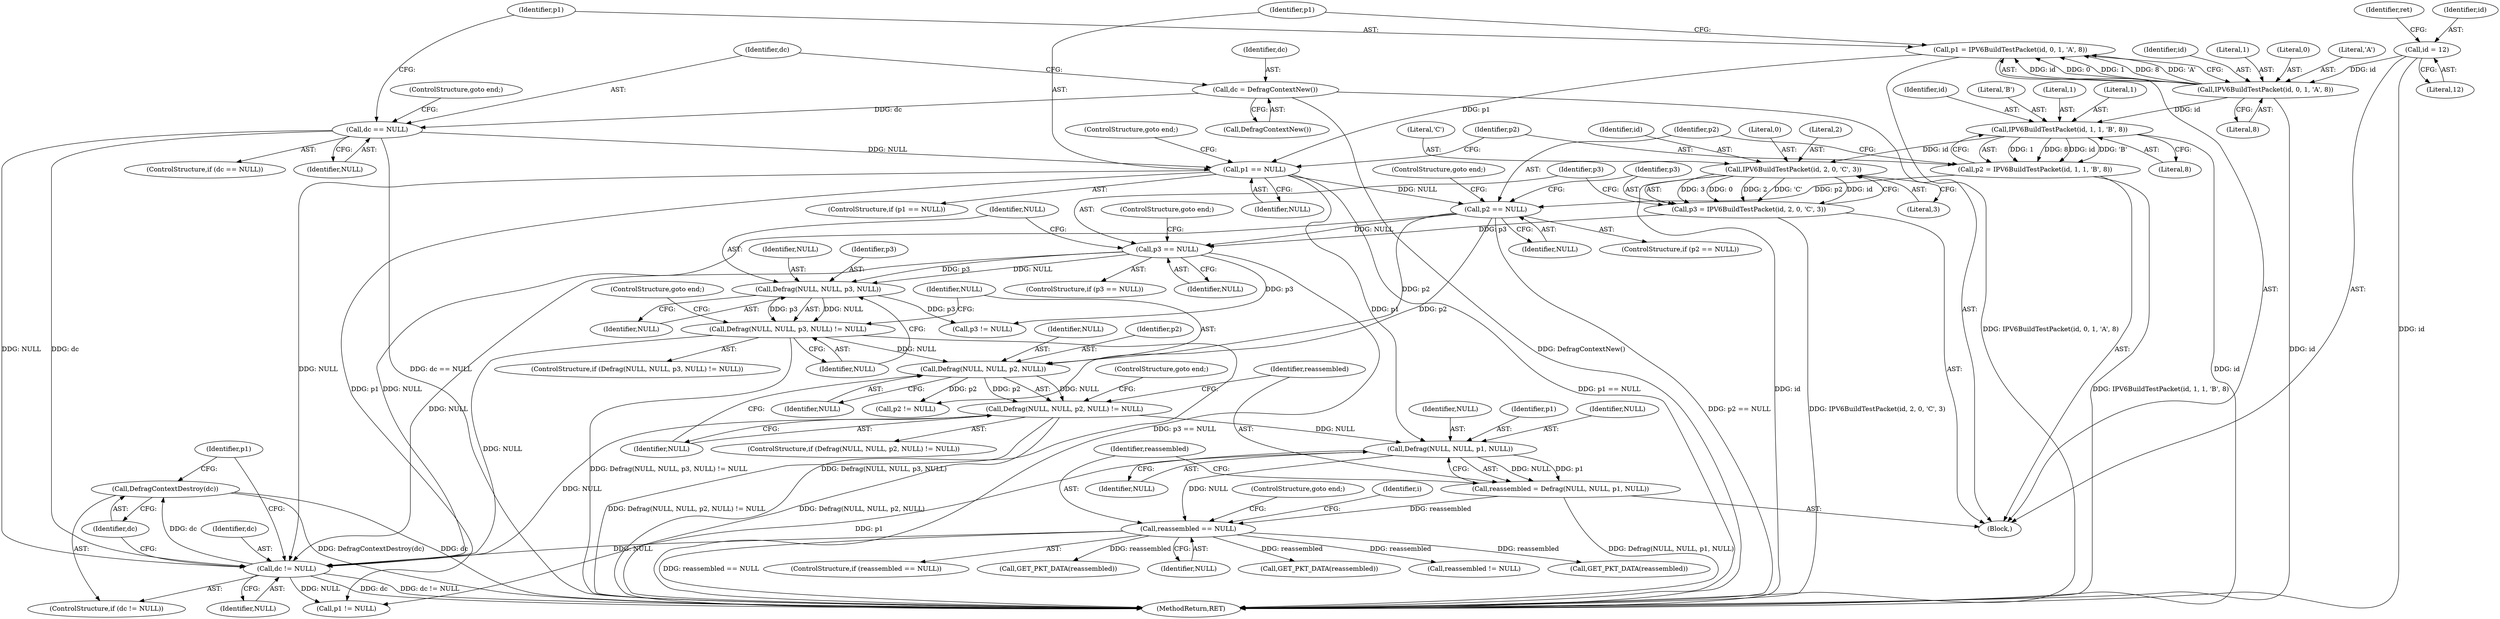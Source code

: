 digraph "1_suricata_4a04f814b15762eb446a5ead4d69d021512df6f8_16@pointer" {
"1000281" [label="(Call,DefragContextDestroy(dc))"];
"1000278" [label="(Call,dc != NULL)"];
"1000140" [label="(Call,dc == NULL)"];
"1000136" [label="(Call,dc = DefragContextNew())"];
"1000166" [label="(Call,p2 == NULL)"];
"1000157" [label="(Call,p2 = IPV6BuildTestPacket(id, 1, 1, 'B', 8))"];
"1000159" [label="(Call,IPV6BuildTestPacket(id, 1, 1, 'B', 8))"];
"1000146" [label="(Call,IPV6BuildTestPacket(id, 0, 1, 'A', 8))"];
"1000127" [label="(Call,id = 12)"];
"1000153" [label="(Call,p1 == NULL)"];
"1000144" [label="(Call,p1 = IPV6BuildTestPacket(id, 0, 1, 'A', 8))"];
"1000184" [label="(Call,Defrag(NULL, NULL, p3, NULL) != NULL)"];
"1000185" [label="(Call,Defrag(NULL, NULL, p3, NULL))"];
"1000179" [label="(Call,p3 == NULL)"];
"1000170" [label="(Call,p3 = IPV6BuildTestPacket(id, 2, 0, 'C', 3))"];
"1000172" [label="(Call,IPV6BuildTestPacket(id, 2, 0, 'C', 3))"];
"1000193" [label="(Call,Defrag(NULL, NULL, p2, NULL) != NULL)"];
"1000194" [label="(Call,Defrag(NULL, NULL, p2, NULL))"];
"1000209" [label="(Call,reassembled == NULL)"];
"1000201" [label="(Call,reassembled = Defrag(NULL, NULL, p1, NULL))"];
"1000203" [label="(Call,Defrag(NULL, NULL, p1, NULL))"];
"1000177" [label="(Literal,3)"];
"1000170" [label="(Call,p3 = IPV6BuildTestPacket(id, 2, 0, 'C', 3))"];
"1000200" [label="(ControlStructure,goto end;)"];
"1000284" [label="(Call,p1 != NULL)"];
"1000152" [label="(ControlStructure,if (p1 == NULL))"];
"1000147" [label="(Identifier,id)"];
"1000207" [label="(Identifier,NULL)"];
"1000133" [label="(Identifier,ret)"];
"1000210" [label="(Identifier,reassembled)"];
"1000171" [label="(Identifier,p3)"];
"1000278" [label="(Call,dc != NULL)"];
"1000178" [label="(ControlStructure,if (p3 == NULL))"];
"1000199" [label="(Identifier,NULL)"];
"1000137" [label="(Identifier,dc)"];
"1000129" [label="(Literal,12)"];
"1000149" [label="(Literal,1)"];
"1000212" [label="(ControlStructure,goto end;)"];
"1000188" [label="(Identifier,p3)"];
"1000157" [label="(Call,p2 = IPV6BuildTestPacket(id, 1, 1, 'B', 8))"];
"1000161" [label="(Literal,1)"];
"1000228" [label="(Call,GET_PKT_DATA(reassembled))"];
"1000127" [label="(Call,id = 12)"];
"1000146" [label="(Call,IPV6BuildTestPacket(id, 0, 1, 'A', 8))"];
"1000176" [label="(Literal,'C')"];
"1000310" [label="(MethodReturn,RET)"];
"1000280" [label="(Identifier,NULL)"];
"1000195" [label="(Identifier,NULL)"];
"1000179" [label="(Call,p3 == NULL)"];
"1000180" [label="(Identifier,p3)"];
"1000144" [label="(Call,p1 = IPV6BuildTestPacket(id, 0, 1, 'A', 8))"];
"1000173" [label="(Identifier,id)"];
"1000128" [label="(Identifier,id)"];
"1000205" [label="(Identifier,NULL)"];
"1000203" [label="(Call,Defrag(NULL, NULL, p1, NULL))"];
"1000190" [label="(Identifier,NULL)"];
"1000138" [label="(Call,DefragContextNew())"];
"1000162" [label="(Literal,1)"];
"1000202" [label="(Identifier,reassembled)"];
"1000143" [label="(ControlStructure,goto end;)"];
"1000302" [label="(Call,reassembled != NULL)"];
"1000285" [label="(Identifier,p1)"];
"1000184" [label="(Call,Defrag(NULL, NULL, p3, NULL) != NULL)"];
"1000175" [label="(Literal,0)"];
"1000277" [label="(ControlStructure,if (dc != NULL))"];
"1000141" [label="(Identifier,dc)"];
"1000172" [label="(Call,IPV6BuildTestPacket(id, 2, 0, 'C', 3))"];
"1000268" [label="(Call,GET_PKT_DATA(reassembled))"];
"1000191" [label="(ControlStructure,goto end;)"];
"1000140" [label="(Call,dc == NULL)"];
"1000139" [label="(ControlStructure,if (dc == NULL))"];
"1000183" [label="(ControlStructure,if (Defrag(NULL, NULL, p3, NULL) != NULL))"];
"1000174" [label="(Literal,2)"];
"1000148" [label="(Literal,0)"];
"1000192" [label="(ControlStructure,if (Defrag(NULL, NULL, p2, NULL) != NULL))"];
"1000158" [label="(Identifier,p2)"];
"1000198" [label="(Identifier,NULL)"];
"1000208" [label="(ControlStructure,if (reassembled == NULL))"];
"1000154" [label="(Identifier,p1)"];
"1000186" [label="(Identifier,NULL)"];
"1000193" [label="(Call,Defrag(NULL, NULL, p2, NULL) != NULL)"];
"1000215" [label="(Identifier,i)"];
"1000167" [label="(Identifier,p2)"];
"1000153" [label="(Call,p1 == NULL)"];
"1000185" [label="(Call,Defrag(NULL, NULL, p3, NULL))"];
"1000155" [label="(Identifier,NULL)"];
"1000204" [label="(Identifier,NULL)"];
"1000201" [label="(Call,reassembled = Defrag(NULL, NULL, p1, NULL))"];
"1000189" [label="(Identifier,NULL)"];
"1000168" [label="(Identifier,NULL)"];
"1000182" [label="(ControlStructure,goto end;)"];
"1000290" [label="(Call,p2 != NULL)"];
"1000165" [label="(ControlStructure,if (p2 == NULL))"];
"1000197" [label="(Identifier,p2)"];
"1000281" [label="(Call,DefragContextDestroy(dc))"];
"1000164" [label="(Literal,8)"];
"1000169" [label="(ControlStructure,goto end;)"];
"1000296" [label="(Call,p3 != NULL)"];
"1000145" [label="(Identifier,p1)"];
"1000194" [label="(Call,Defrag(NULL, NULL, p2, NULL))"];
"1000166" [label="(Call,p2 == NULL)"];
"1000206" [label="(Identifier,p1)"];
"1000160" [label="(Identifier,id)"];
"1000187" [label="(Identifier,NULL)"];
"1000248" [label="(Call,GET_PKT_DATA(reassembled))"];
"1000279" [label="(Identifier,dc)"];
"1000209" [label="(Call,reassembled == NULL)"];
"1000151" [label="(Literal,8)"];
"1000181" [label="(Identifier,NULL)"];
"1000150" [label="(Literal,'A')"];
"1000136" [label="(Call,dc = DefragContextNew())"];
"1000142" [label="(Identifier,NULL)"];
"1000282" [label="(Identifier,dc)"];
"1000105" [label="(Block,)"];
"1000156" [label="(ControlStructure,goto end;)"];
"1000196" [label="(Identifier,NULL)"];
"1000159" [label="(Call,IPV6BuildTestPacket(id, 1, 1, 'B', 8))"];
"1000211" [label="(Identifier,NULL)"];
"1000163" [label="(Literal,'B')"];
"1000281" -> "1000277"  [label="AST: "];
"1000281" -> "1000282"  [label="CFG: "];
"1000282" -> "1000281"  [label="AST: "];
"1000285" -> "1000281"  [label="CFG: "];
"1000281" -> "1000310"  [label="DDG: dc"];
"1000281" -> "1000310"  [label="DDG: DefragContextDestroy(dc)"];
"1000278" -> "1000281"  [label="DDG: dc"];
"1000278" -> "1000277"  [label="AST: "];
"1000278" -> "1000280"  [label="CFG: "];
"1000279" -> "1000278"  [label="AST: "];
"1000280" -> "1000278"  [label="AST: "];
"1000282" -> "1000278"  [label="CFG: "];
"1000285" -> "1000278"  [label="CFG: "];
"1000278" -> "1000310"  [label="DDG: dc != NULL"];
"1000278" -> "1000310"  [label="DDG: dc"];
"1000140" -> "1000278"  [label="DDG: dc"];
"1000140" -> "1000278"  [label="DDG: NULL"];
"1000166" -> "1000278"  [label="DDG: NULL"];
"1000184" -> "1000278"  [label="DDG: NULL"];
"1000153" -> "1000278"  [label="DDG: NULL"];
"1000179" -> "1000278"  [label="DDG: NULL"];
"1000193" -> "1000278"  [label="DDG: NULL"];
"1000209" -> "1000278"  [label="DDG: NULL"];
"1000278" -> "1000284"  [label="DDG: NULL"];
"1000140" -> "1000139"  [label="AST: "];
"1000140" -> "1000142"  [label="CFG: "];
"1000141" -> "1000140"  [label="AST: "];
"1000142" -> "1000140"  [label="AST: "];
"1000143" -> "1000140"  [label="CFG: "];
"1000145" -> "1000140"  [label="CFG: "];
"1000140" -> "1000310"  [label="DDG: dc == NULL"];
"1000136" -> "1000140"  [label="DDG: dc"];
"1000140" -> "1000153"  [label="DDG: NULL"];
"1000136" -> "1000105"  [label="AST: "];
"1000136" -> "1000138"  [label="CFG: "];
"1000137" -> "1000136"  [label="AST: "];
"1000138" -> "1000136"  [label="AST: "];
"1000141" -> "1000136"  [label="CFG: "];
"1000136" -> "1000310"  [label="DDG: DefragContextNew()"];
"1000166" -> "1000165"  [label="AST: "];
"1000166" -> "1000168"  [label="CFG: "];
"1000167" -> "1000166"  [label="AST: "];
"1000168" -> "1000166"  [label="AST: "];
"1000169" -> "1000166"  [label="CFG: "];
"1000171" -> "1000166"  [label="CFG: "];
"1000166" -> "1000310"  [label="DDG: p2 == NULL"];
"1000157" -> "1000166"  [label="DDG: p2"];
"1000153" -> "1000166"  [label="DDG: NULL"];
"1000166" -> "1000179"  [label="DDG: NULL"];
"1000166" -> "1000194"  [label="DDG: p2"];
"1000166" -> "1000290"  [label="DDG: p2"];
"1000157" -> "1000105"  [label="AST: "];
"1000157" -> "1000159"  [label="CFG: "];
"1000158" -> "1000157"  [label="AST: "];
"1000159" -> "1000157"  [label="AST: "];
"1000167" -> "1000157"  [label="CFG: "];
"1000157" -> "1000310"  [label="DDG: IPV6BuildTestPacket(id, 1, 1, 'B', 8)"];
"1000159" -> "1000157"  [label="DDG: 1"];
"1000159" -> "1000157"  [label="DDG: 8"];
"1000159" -> "1000157"  [label="DDG: id"];
"1000159" -> "1000157"  [label="DDG: 'B'"];
"1000159" -> "1000164"  [label="CFG: "];
"1000160" -> "1000159"  [label="AST: "];
"1000161" -> "1000159"  [label="AST: "];
"1000162" -> "1000159"  [label="AST: "];
"1000163" -> "1000159"  [label="AST: "];
"1000164" -> "1000159"  [label="AST: "];
"1000159" -> "1000310"  [label="DDG: id"];
"1000146" -> "1000159"  [label="DDG: id"];
"1000159" -> "1000172"  [label="DDG: id"];
"1000146" -> "1000144"  [label="AST: "];
"1000146" -> "1000151"  [label="CFG: "];
"1000147" -> "1000146"  [label="AST: "];
"1000148" -> "1000146"  [label="AST: "];
"1000149" -> "1000146"  [label="AST: "];
"1000150" -> "1000146"  [label="AST: "];
"1000151" -> "1000146"  [label="AST: "];
"1000144" -> "1000146"  [label="CFG: "];
"1000146" -> "1000310"  [label="DDG: id"];
"1000146" -> "1000144"  [label="DDG: id"];
"1000146" -> "1000144"  [label="DDG: 0"];
"1000146" -> "1000144"  [label="DDG: 1"];
"1000146" -> "1000144"  [label="DDG: 8"];
"1000146" -> "1000144"  [label="DDG: 'A'"];
"1000127" -> "1000146"  [label="DDG: id"];
"1000127" -> "1000105"  [label="AST: "];
"1000127" -> "1000129"  [label="CFG: "];
"1000128" -> "1000127"  [label="AST: "];
"1000129" -> "1000127"  [label="AST: "];
"1000133" -> "1000127"  [label="CFG: "];
"1000127" -> "1000310"  [label="DDG: id"];
"1000153" -> "1000152"  [label="AST: "];
"1000153" -> "1000155"  [label="CFG: "];
"1000154" -> "1000153"  [label="AST: "];
"1000155" -> "1000153"  [label="AST: "];
"1000156" -> "1000153"  [label="CFG: "];
"1000158" -> "1000153"  [label="CFG: "];
"1000153" -> "1000310"  [label="DDG: p1 == NULL"];
"1000144" -> "1000153"  [label="DDG: p1"];
"1000153" -> "1000203"  [label="DDG: p1"];
"1000153" -> "1000284"  [label="DDG: p1"];
"1000144" -> "1000105"  [label="AST: "];
"1000145" -> "1000144"  [label="AST: "];
"1000154" -> "1000144"  [label="CFG: "];
"1000144" -> "1000310"  [label="DDG: IPV6BuildTestPacket(id, 0, 1, 'A', 8)"];
"1000184" -> "1000183"  [label="AST: "];
"1000184" -> "1000190"  [label="CFG: "];
"1000185" -> "1000184"  [label="AST: "];
"1000190" -> "1000184"  [label="AST: "];
"1000191" -> "1000184"  [label="CFG: "];
"1000195" -> "1000184"  [label="CFG: "];
"1000184" -> "1000310"  [label="DDG: Defrag(NULL, NULL, p3, NULL)"];
"1000184" -> "1000310"  [label="DDG: Defrag(NULL, NULL, p3, NULL) != NULL"];
"1000185" -> "1000184"  [label="DDG: NULL"];
"1000185" -> "1000184"  [label="DDG: p3"];
"1000184" -> "1000194"  [label="DDG: NULL"];
"1000185" -> "1000189"  [label="CFG: "];
"1000186" -> "1000185"  [label="AST: "];
"1000187" -> "1000185"  [label="AST: "];
"1000188" -> "1000185"  [label="AST: "];
"1000189" -> "1000185"  [label="AST: "];
"1000190" -> "1000185"  [label="CFG: "];
"1000179" -> "1000185"  [label="DDG: NULL"];
"1000179" -> "1000185"  [label="DDG: p3"];
"1000185" -> "1000296"  [label="DDG: p3"];
"1000179" -> "1000178"  [label="AST: "];
"1000179" -> "1000181"  [label="CFG: "];
"1000180" -> "1000179"  [label="AST: "];
"1000181" -> "1000179"  [label="AST: "];
"1000182" -> "1000179"  [label="CFG: "];
"1000186" -> "1000179"  [label="CFG: "];
"1000179" -> "1000310"  [label="DDG: p3 == NULL"];
"1000170" -> "1000179"  [label="DDG: p3"];
"1000179" -> "1000296"  [label="DDG: p3"];
"1000170" -> "1000105"  [label="AST: "];
"1000170" -> "1000172"  [label="CFG: "];
"1000171" -> "1000170"  [label="AST: "];
"1000172" -> "1000170"  [label="AST: "];
"1000180" -> "1000170"  [label="CFG: "];
"1000170" -> "1000310"  [label="DDG: IPV6BuildTestPacket(id, 2, 0, 'C', 3)"];
"1000172" -> "1000170"  [label="DDG: 0"];
"1000172" -> "1000170"  [label="DDG: 3"];
"1000172" -> "1000170"  [label="DDG: 2"];
"1000172" -> "1000170"  [label="DDG: 'C'"];
"1000172" -> "1000170"  [label="DDG: id"];
"1000172" -> "1000177"  [label="CFG: "];
"1000173" -> "1000172"  [label="AST: "];
"1000174" -> "1000172"  [label="AST: "];
"1000175" -> "1000172"  [label="AST: "];
"1000176" -> "1000172"  [label="AST: "];
"1000177" -> "1000172"  [label="AST: "];
"1000172" -> "1000310"  [label="DDG: id"];
"1000193" -> "1000192"  [label="AST: "];
"1000193" -> "1000199"  [label="CFG: "];
"1000194" -> "1000193"  [label="AST: "];
"1000199" -> "1000193"  [label="AST: "];
"1000200" -> "1000193"  [label="CFG: "];
"1000202" -> "1000193"  [label="CFG: "];
"1000193" -> "1000310"  [label="DDG: Defrag(NULL, NULL, p2, NULL)"];
"1000193" -> "1000310"  [label="DDG: Defrag(NULL, NULL, p2, NULL) != NULL"];
"1000194" -> "1000193"  [label="DDG: NULL"];
"1000194" -> "1000193"  [label="DDG: p2"];
"1000193" -> "1000203"  [label="DDG: NULL"];
"1000194" -> "1000198"  [label="CFG: "];
"1000195" -> "1000194"  [label="AST: "];
"1000196" -> "1000194"  [label="AST: "];
"1000197" -> "1000194"  [label="AST: "];
"1000198" -> "1000194"  [label="AST: "];
"1000199" -> "1000194"  [label="CFG: "];
"1000194" -> "1000290"  [label="DDG: p2"];
"1000209" -> "1000208"  [label="AST: "];
"1000209" -> "1000211"  [label="CFG: "];
"1000210" -> "1000209"  [label="AST: "];
"1000211" -> "1000209"  [label="AST: "];
"1000212" -> "1000209"  [label="CFG: "];
"1000215" -> "1000209"  [label="CFG: "];
"1000209" -> "1000310"  [label="DDG: reassembled == NULL"];
"1000201" -> "1000209"  [label="DDG: reassembled"];
"1000203" -> "1000209"  [label="DDG: NULL"];
"1000209" -> "1000228"  [label="DDG: reassembled"];
"1000209" -> "1000248"  [label="DDG: reassembled"];
"1000209" -> "1000268"  [label="DDG: reassembled"];
"1000209" -> "1000302"  [label="DDG: reassembled"];
"1000201" -> "1000105"  [label="AST: "];
"1000201" -> "1000203"  [label="CFG: "];
"1000202" -> "1000201"  [label="AST: "];
"1000203" -> "1000201"  [label="AST: "];
"1000210" -> "1000201"  [label="CFG: "];
"1000201" -> "1000310"  [label="DDG: Defrag(NULL, NULL, p1, NULL)"];
"1000203" -> "1000201"  [label="DDG: NULL"];
"1000203" -> "1000201"  [label="DDG: p1"];
"1000203" -> "1000207"  [label="CFG: "];
"1000204" -> "1000203"  [label="AST: "];
"1000205" -> "1000203"  [label="AST: "];
"1000206" -> "1000203"  [label="AST: "];
"1000207" -> "1000203"  [label="AST: "];
"1000203" -> "1000284"  [label="DDG: p1"];
}

